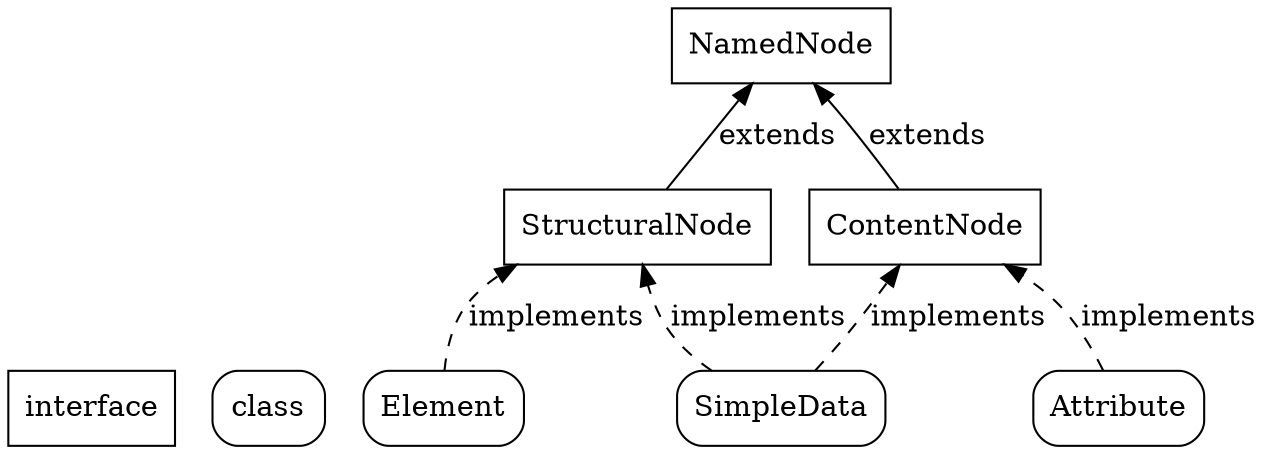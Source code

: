 digraph interfaces_nodes {
	rankdir = BT;
	node [shape = rectangle];
	interface;
	class [style= rounded];
	NamedNode;
	StructuralNode;
	ContentNode;
	Element [style= rounded];
	SimpleData [style= rounded];
	Attribute [style= rounded];
	StructuralNode -> NamedNode [label = "extends"];
	ContentNode -> NamedNode [label = "extends"];
	Element -> StructuralNode [style = dashed, label = "implements"];
	SimpleData -> StructuralNode [style = dashed, label = "implements"];
	SimpleData -> ContentNode [style = dashed, label = "implements"];
	Attribute -> ContentNode [style = dashed, label = "implements"];
}
